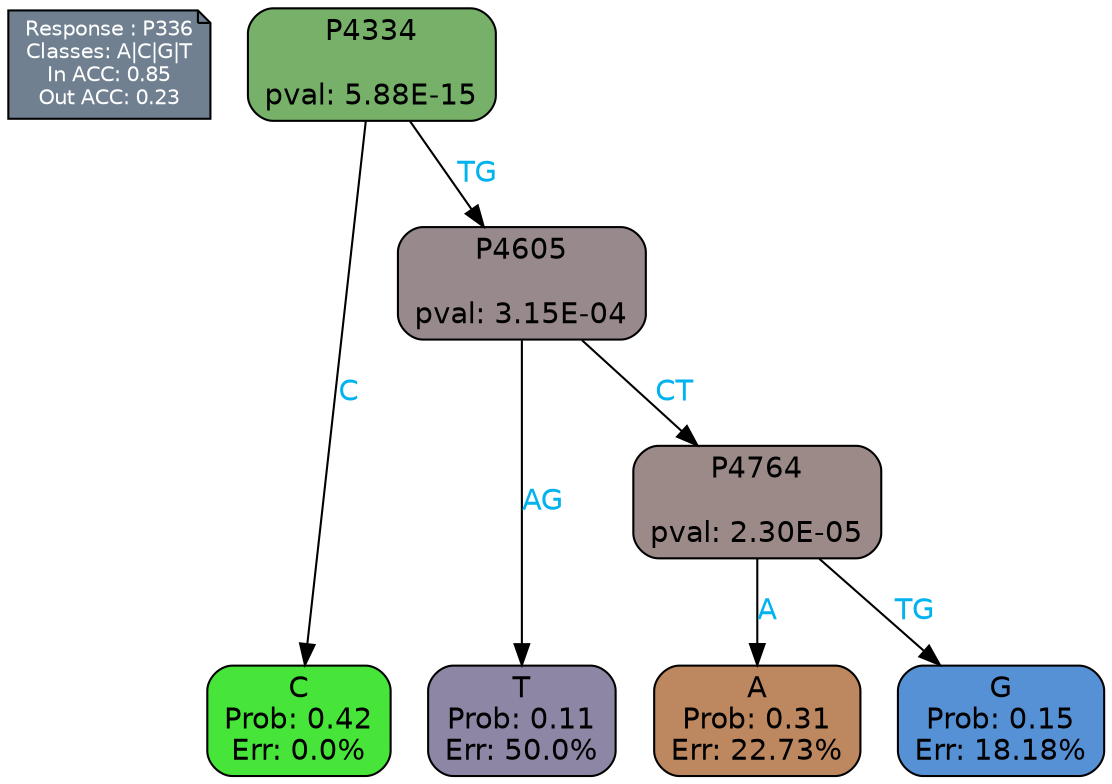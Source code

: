 digraph Tree {
node [shape=box, style="filled, rounded", color="black", fontname=helvetica] ;
graph [ranksep=equally, splines=polylines, bgcolor=transparent, dpi=600] ;
edge [fontname=helvetica] ;
LEGEND [label="Response : P336
Classes: A|C|G|T
In ACC: 0.85
Out ACC: 0.23
",shape=note,align=left,style=filled,fillcolor="slategray",fontcolor="white",fontsize=10];1 [label="P4334

pval: 5.88E-15", fillcolor="#76b069"] ;
2 [label="C
Prob: 0.42
Err: 0.0%", fillcolor="#47e539"] ;
3 [label="P4605

pval: 3.15E-04", fillcolor="#98898c"] ;
4 [label="T
Prob: 0.11
Err: 50.0%", fillcolor="#8d86a4"] ;
5 [label="P4764

pval: 2.30E-05", fillcolor="#9b8a87"] ;
6 [label="A
Prob: 0.31
Err: 22.73%", fillcolor="#bd8760"] ;
7 [label="G
Prob: 0.15
Err: 18.18%", fillcolor="#5791d5"] ;
1 -> 2 [label="C",fontcolor=deepskyblue2] ;
1 -> 3 [label="TG",fontcolor=deepskyblue2] ;
3 -> 4 [label="AG",fontcolor=deepskyblue2] ;
3 -> 5 [label="CT",fontcolor=deepskyblue2] ;
5 -> 6 [label="A",fontcolor=deepskyblue2] ;
5 -> 7 [label="TG",fontcolor=deepskyblue2] ;
{rank = same; 2;4;6;7;}{rank = same; LEGEND;1;}}